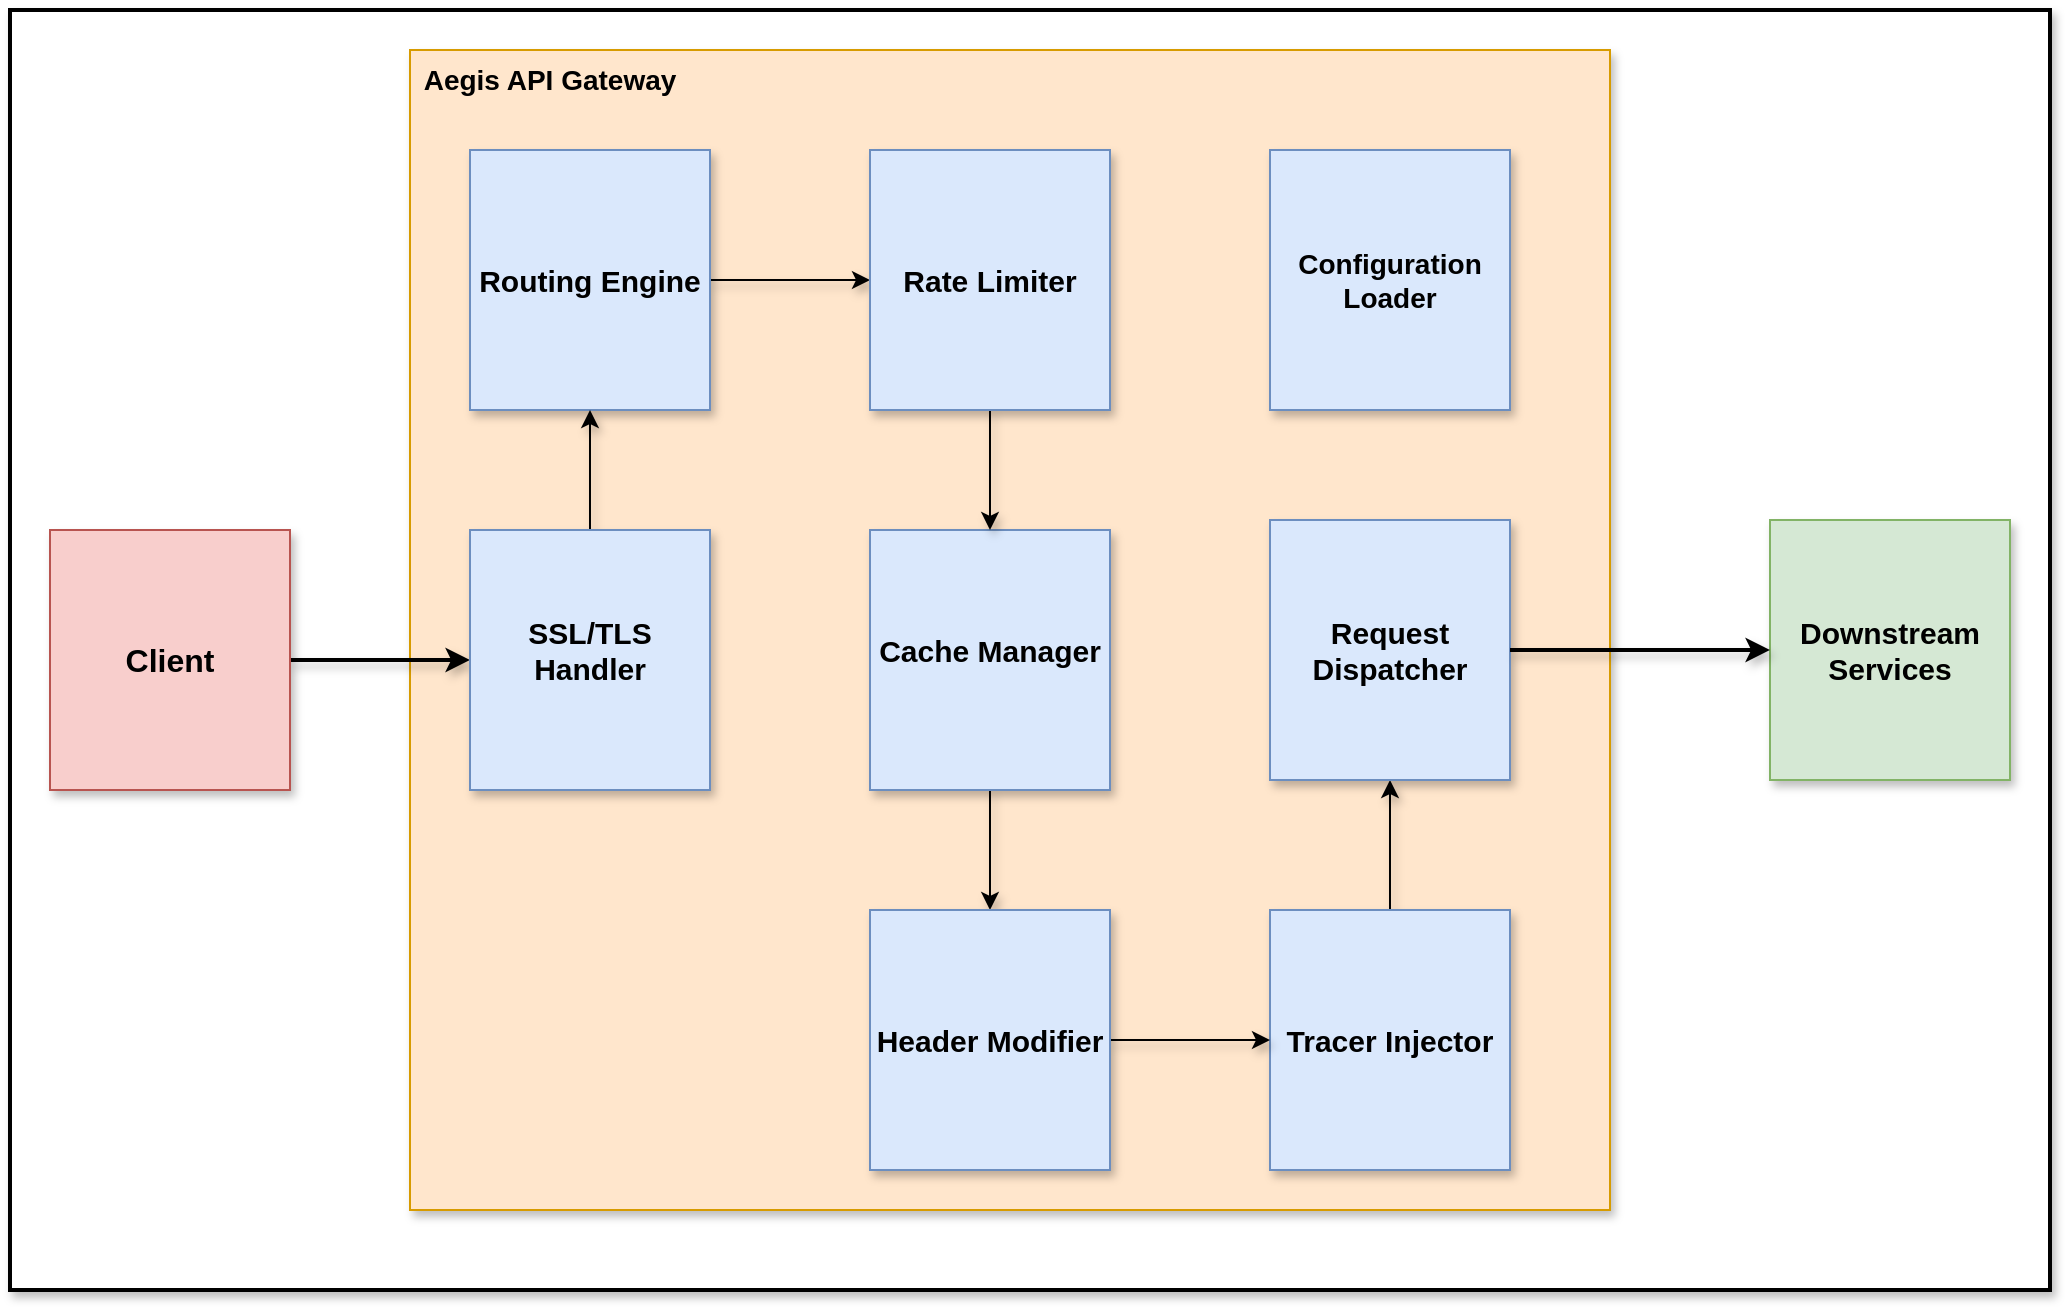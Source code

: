 <mxfile>
    <diagram id="v70s0EURJmBRWvCBKt4X" name="Page-1">
        <mxGraphModel dx="1040" dy="989" grid="1" gridSize="10" guides="1" tooltips="1" connect="1" arrows="1" fold="1" page="1" pageScale="1" pageWidth="1169" pageHeight="827" math="0" shadow="0">
            <root>
                <mxCell id="0"/>
                <mxCell id="1" parent="0"/>
                <mxCell id="2" value="" style="rounded=0;whiteSpace=wrap;html=1;strokeWidth=2;shadow=1;movable=0;resizable=0;rotatable=0;deletable=0;editable=0;locked=1;connectable=0;" vertex="1" parent="1">
                    <mxGeometry x="270" y="20" width="1020" height="640" as="geometry"/>
                </mxCell>
                <mxCell id="16" style="edgeStyle=none;html=1;exitX=0;exitY=0.5;exitDx=0;exitDy=0;shadow=1;movable=0;resizable=0;rotatable=0;deletable=0;editable=0;locked=1;connectable=0;" edge="1" parent="1" source="4" target="14">
                    <mxGeometry relative="1" as="geometry"/>
                </mxCell>
                <mxCell id="4" value="" style="rounded=0;whiteSpace=wrap;html=1;fillColor=#ffe6cc;strokeColor=#d79b00;shadow=1;movable=0;resizable=0;rotatable=0;deletable=0;editable=0;locked=1;connectable=0;" vertex="1" parent="1">
                    <mxGeometry x="470" y="40" width="600" height="580" as="geometry"/>
                </mxCell>
                <mxCell id="7" style="edgeStyle=none;html=1;exitX=1;exitY=0.5;exitDx=0;exitDy=0;entryX=0;entryY=0.5;entryDx=0;entryDy=0;strokeWidth=2;shadow=1;movable=0;resizable=0;rotatable=0;deletable=0;editable=0;locked=1;connectable=0;" edge="1" parent="1" source="5" target="14">
                    <mxGeometry relative="1" as="geometry"/>
                </mxCell>
                <mxCell id="5" value="" style="rounded=0;whiteSpace=wrap;html=1;fillColor=#f8cecc;strokeColor=#b85450;shadow=1;movable=0;resizable=0;rotatable=0;deletable=0;editable=0;locked=1;connectable=0;" vertex="1" parent="1">
                    <mxGeometry x="290" y="280" width="120" height="130" as="geometry"/>
                </mxCell>
                <mxCell id="6" value="" style="rounded=0;whiteSpace=wrap;html=1;fillColor=#d5e8d4;strokeColor=#82b366;shadow=1;movable=0;resizable=0;rotatable=0;deletable=0;editable=0;locked=1;connectable=0;" vertex="1" parent="1">
                    <mxGeometry x="1150" y="275" width="120" height="130" as="geometry"/>
                </mxCell>
                <mxCell id="19" style="edgeStyle=none;html=1;exitX=1;exitY=0.5;exitDx=0;exitDy=0;entryX=0;entryY=0.5;entryDx=0;entryDy=0;shadow=1;movable=0;resizable=0;rotatable=0;deletable=0;editable=0;locked=1;connectable=0;" edge="1" parent="1" source="9" target="13">
                    <mxGeometry relative="1" as="geometry"/>
                </mxCell>
                <mxCell id="9" value="" style="rounded=0;whiteSpace=wrap;html=1;fillColor=#dae8fc;strokeColor=#6c8ebf;shadow=1;movable=0;resizable=0;rotatable=0;deletable=0;editable=0;locked=1;connectable=0;" vertex="1" parent="1">
                    <mxGeometry x="500" y="90" width="120" height="130" as="geometry"/>
                </mxCell>
                <mxCell id="21" style="edgeStyle=none;html=1;exitX=0.5;exitY=1;exitDx=0;exitDy=0;entryX=0.5;entryY=0;entryDx=0;entryDy=0;shadow=1;movable=0;resizable=0;rotatable=0;deletable=0;editable=0;locked=1;connectable=0;" edge="1" parent="1" source="10" target="12">
                    <mxGeometry relative="1" as="geometry"/>
                </mxCell>
                <mxCell id="10" value="" style="rounded=0;whiteSpace=wrap;html=1;fillColor=#dae8fc;strokeColor=#6c8ebf;shadow=1;movable=0;resizable=0;rotatable=0;deletable=0;editable=0;locked=1;connectable=0;" vertex="1" parent="1">
                    <mxGeometry x="700" y="280" width="120" height="130" as="geometry"/>
                </mxCell>
                <mxCell id="29" style="edgeStyle=none;html=1;exitX=0.5;exitY=0;exitDx=0;exitDy=0;entryX=0.5;entryY=1;entryDx=0;entryDy=0;shadow=1;movable=0;resizable=0;rotatable=0;deletable=0;editable=0;locked=1;connectable=0;" edge="1" parent="1" source="11" target="15">
                    <mxGeometry relative="1" as="geometry"/>
                </mxCell>
                <mxCell id="11" value="" style="rounded=0;whiteSpace=wrap;html=1;fillColor=#dae8fc;strokeColor=#6c8ebf;shadow=1;movable=0;resizable=0;rotatable=0;deletable=0;editable=0;locked=1;connectable=0;" vertex="1" parent="1">
                    <mxGeometry x="900" y="470" width="120" height="130" as="geometry"/>
                </mxCell>
                <mxCell id="22" style="edgeStyle=none;html=1;exitX=1;exitY=0.5;exitDx=0;exitDy=0;entryX=0;entryY=0.5;entryDx=0;entryDy=0;shadow=1;movable=0;resizable=0;rotatable=0;deletable=0;editable=0;locked=1;connectable=0;" edge="1" parent="1" source="12" target="11">
                    <mxGeometry relative="1" as="geometry"/>
                </mxCell>
                <mxCell id="12" value="" style="rounded=0;whiteSpace=wrap;html=1;fillColor=#dae8fc;strokeColor=#6c8ebf;shadow=1;movable=0;resizable=0;rotatable=0;deletable=0;editable=0;locked=1;connectable=0;" vertex="1" parent="1">
                    <mxGeometry x="700" y="470" width="120" height="130" as="geometry"/>
                </mxCell>
                <mxCell id="20" style="edgeStyle=none;html=1;exitX=0.5;exitY=1;exitDx=0;exitDy=0;entryX=0.5;entryY=0;entryDx=0;entryDy=0;shadow=1;movable=0;resizable=0;rotatable=0;deletable=0;editable=0;locked=1;connectable=0;" edge="1" parent="1" source="13" target="10">
                    <mxGeometry relative="1" as="geometry"/>
                </mxCell>
                <mxCell id="13" value="" style="rounded=0;whiteSpace=wrap;html=1;fillColor=#dae8fc;strokeColor=#6c8ebf;shadow=1;movable=0;resizable=0;rotatable=0;deletable=0;editable=0;locked=1;connectable=0;" vertex="1" parent="1">
                    <mxGeometry x="700" y="90" width="120" height="130" as="geometry"/>
                </mxCell>
                <mxCell id="18" style="edgeStyle=none;html=1;exitX=0.5;exitY=0;exitDx=0;exitDy=0;entryX=0.5;entryY=1;entryDx=0;entryDy=0;shadow=1;movable=0;resizable=0;rotatable=0;deletable=0;editable=0;locked=1;connectable=0;" edge="1" parent="1" source="14" target="9">
                    <mxGeometry relative="1" as="geometry"/>
                </mxCell>
                <mxCell id="14" value="" style="rounded=0;whiteSpace=wrap;html=1;fillColor=#dae8fc;strokeColor=#6c8ebf;shadow=1;movable=0;resizable=0;rotatable=0;deletable=0;editable=0;locked=1;connectable=0;" vertex="1" parent="1">
                    <mxGeometry x="500" y="280" width="120" height="130" as="geometry"/>
                </mxCell>
                <mxCell id="15" value="" style="rounded=0;whiteSpace=wrap;html=1;fillColor=#dae8fc;strokeColor=#6c8ebf;shadow=1;movable=0;resizable=0;rotatable=0;deletable=0;editable=0;locked=1;connectable=0;" vertex="1" parent="1">
                    <mxGeometry x="900" y="275" width="120" height="130" as="geometry"/>
                </mxCell>
                <mxCell id="8" style="edgeStyle=none;html=1;exitX=1;exitY=0.5;exitDx=0;exitDy=0;strokeWidth=2;shadow=1;movable=0;resizable=0;rotatable=0;deletable=0;editable=0;locked=1;connectable=0;" edge="1" parent="1" source="15" target="6">
                    <mxGeometry relative="1" as="geometry"/>
                </mxCell>
                <mxCell id="17" value="&lt;b&gt;&lt;font style=&quot;font-size: 14px;&quot;&gt;Aegis API Gateway&lt;/font&gt;&lt;/b&gt;" style="text;html=1;align=center;verticalAlign=middle;whiteSpace=wrap;rounded=0;shadow=1;movable=0;resizable=0;rotatable=0;deletable=0;editable=0;locked=1;connectable=0;" vertex="1" parent="1">
                    <mxGeometry x="470" y="40" width="140" height="30" as="geometry"/>
                </mxCell>
                <mxCell id="27" value="&lt;b&gt;&lt;font style=&quot;font-size: 16px;&quot;&gt;Client&lt;/font&gt;&lt;/b&gt;" style="text;html=1;align=center;verticalAlign=middle;whiteSpace=wrap;rounded=0;shadow=1;movable=0;resizable=0;rotatable=0;deletable=0;editable=0;locked=1;connectable=0;" vertex="1" parent="1">
                    <mxGeometry x="320" y="330" width="60" height="30" as="geometry"/>
                </mxCell>
                <mxCell id="28" value="&lt;div style=&quot;&quot;&gt;&lt;b style=&quot;background-color: transparent;&quot;&gt;&lt;font style=&quot;font-size: 15px;&quot;&gt;Downstream Services&lt;/font&gt;&lt;/b&gt;&lt;/div&gt;" style="text;html=1;align=center;verticalAlign=middle;whiteSpace=wrap;rounded=0;shadow=1;movable=0;resizable=0;rotatable=0;deletable=0;editable=0;locked=1;connectable=0;" vertex="1" parent="1">
                    <mxGeometry x="1160" y="325" width="100" height="30" as="geometry"/>
                </mxCell>
                <mxCell id="30" value="" style="rounded=0;whiteSpace=wrap;html=1;fillColor=#dae8fc;strokeColor=#6c8ebf;shadow=1;movable=0;resizable=0;rotatable=0;deletable=0;editable=0;locked=1;connectable=0;" vertex="1" parent="1">
                    <mxGeometry x="900" y="90" width="120" height="130" as="geometry"/>
                </mxCell>
                <mxCell id="31" value="&lt;b&gt;&lt;font style=&quot;font-size: 14px;&quot;&gt;Configuration Loader&lt;/font&gt;&lt;/b&gt;" style="text;html=1;align=center;verticalAlign=middle;whiteSpace=wrap;rounded=0;shadow=1;movable=0;resizable=0;rotatable=0;deletable=0;editable=0;locked=1;connectable=0;" vertex="1" parent="1">
                    <mxGeometry x="900" y="140" width="120" height="30" as="geometry"/>
                </mxCell>
                <mxCell id="33" value="&lt;b&gt;&lt;font style=&quot;font-size: 15px;&quot;&gt;SSL/TLS Handler&lt;/font&gt;&lt;/b&gt;" style="text;html=1;align=center;verticalAlign=middle;whiteSpace=wrap;rounded=0;shadow=1;movable=0;resizable=0;rotatable=0;deletable=0;editable=0;locked=1;connectable=0;" vertex="1" parent="1">
                    <mxGeometry x="500" y="315" width="120" height="50" as="geometry"/>
                </mxCell>
                <mxCell id="35" value="&lt;b&gt;&lt;font style=&quot;font-size: 15px;&quot;&gt;Routing Engine&lt;/font&gt;&lt;/b&gt;" style="text;html=1;align=center;verticalAlign=middle;whiteSpace=wrap;rounded=0;shadow=1;movable=0;resizable=0;rotatable=0;deletable=0;editable=0;locked=1;connectable=0;" vertex="1" parent="1">
                    <mxGeometry x="500" y="130" width="120" height="50" as="geometry"/>
                </mxCell>
                <mxCell id="36" value="&lt;b&gt;&lt;font style=&quot;font-size: 15px;&quot;&gt;Rate Limiter&lt;/font&gt;&lt;/b&gt;" style="text;html=1;align=center;verticalAlign=middle;whiteSpace=wrap;rounded=0;shadow=1;movable=0;resizable=0;rotatable=0;deletable=0;editable=0;locked=1;connectable=0;" vertex="1" parent="1">
                    <mxGeometry x="700" y="130" width="120" height="50" as="geometry"/>
                </mxCell>
                <mxCell id="37" value="&lt;b&gt;&lt;font style=&quot;font-size: 15px;&quot;&gt;Cache Manager&lt;/font&gt;&lt;/b&gt;" style="text;html=1;align=center;verticalAlign=middle;whiteSpace=wrap;rounded=0;shadow=1;movable=0;resizable=0;rotatable=0;deletable=0;editable=0;locked=1;connectable=0;" vertex="1" parent="1">
                    <mxGeometry x="700" y="315" width="120" height="50" as="geometry"/>
                </mxCell>
                <mxCell id="38" value="&lt;b&gt;&lt;font style=&quot;font-size: 15px;&quot;&gt;Request Dispatcher&lt;/font&gt;&lt;/b&gt;" style="text;html=1;align=center;verticalAlign=middle;whiteSpace=wrap;rounded=0;shadow=1;movable=0;resizable=0;rotatable=0;deletable=0;editable=0;locked=1;connectable=0;" vertex="1" parent="1">
                    <mxGeometry x="900" y="315" width="120" height="50" as="geometry"/>
                </mxCell>
                <mxCell id="39" value="&lt;b&gt;&lt;font style=&quot;font-size: 15px;&quot;&gt;Header Modifier&lt;/font&gt;&lt;/b&gt;" style="text;html=1;align=center;verticalAlign=middle;whiteSpace=wrap;rounded=0;shadow=1;movable=0;resizable=0;rotatable=0;deletable=0;editable=0;locked=1;connectable=0;" vertex="1" parent="1">
                    <mxGeometry x="700" y="510" width="120" height="50" as="geometry"/>
                </mxCell>
                <mxCell id="40" value="&lt;b&gt;&lt;font style=&quot;font-size: 15px;&quot;&gt;Tracer Injector&lt;/font&gt;&lt;/b&gt;" style="text;html=1;align=center;verticalAlign=middle;whiteSpace=wrap;rounded=0;shadow=1;movable=0;resizable=0;rotatable=0;deletable=0;editable=0;locked=1;connectable=0;" vertex="1" parent="1">
                    <mxGeometry x="900" y="510" width="120" height="50" as="geometry"/>
                </mxCell>
            </root>
        </mxGraphModel>
    </diagram>
</mxfile>